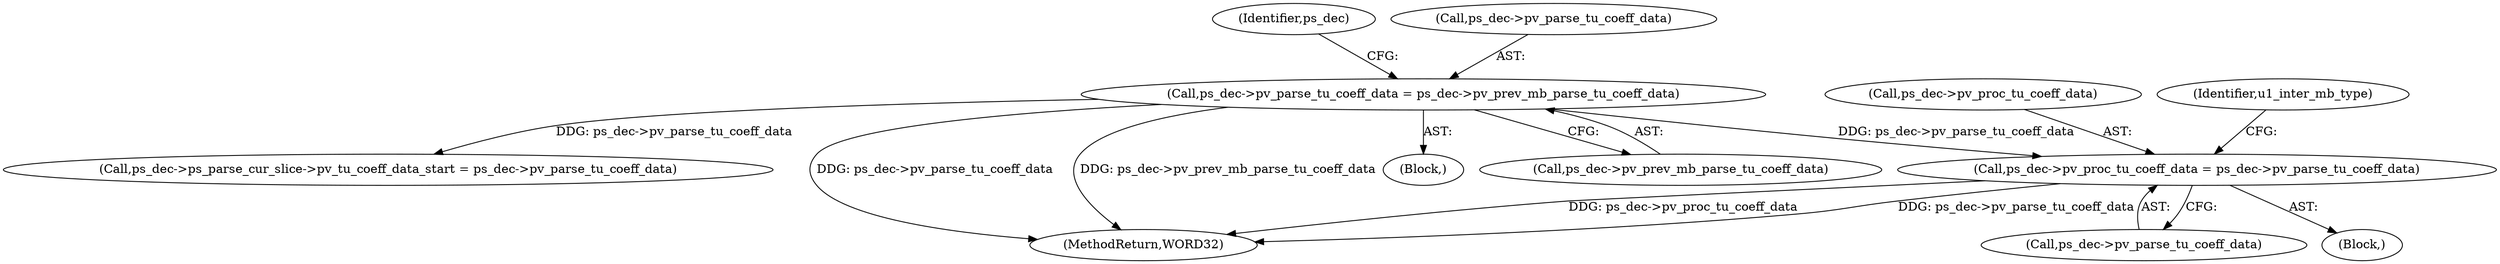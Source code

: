 digraph "0_Android_4a524d3a8ae9aa20c36430008e6bd429443f8f1d_1@pointer" {
"1000841" [label="(Call,ps_dec->pv_proc_tu_coeff_data = ps_dec->pv_parse_tu_coeff_data)"];
"1000552" [label="(Call,ps_dec->pv_parse_tu_coeff_data = ps_dec->pv_prev_mb_parse_tu_coeff_data)"];
"1000556" [label="(Call,ps_dec->pv_prev_mb_parse_tu_coeff_data)"];
"1000840" [label="(Block,)"];
"1000830" [label="(Call,ps_dec->ps_parse_cur_slice->pv_tu_coeff_data_start = ps_dec->pv_parse_tu_coeff_data)"];
"1000561" [label="(Identifier,ps_dec)"];
"1000845" [label="(Call,ps_dec->pv_parse_tu_coeff_data)"];
"1001284" [label="(MethodReturn,WORD32)"];
"1000552" [label="(Call,ps_dec->pv_parse_tu_coeff_data = ps_dec->pv_prev_mb_parse_tu_coeff_data)"];
"1000842" [label="(Call,ps_dec->pv_proc_tu_coeff_data)"];
"1000486" [label="(Block,)"];
"1000553" [label="(Call,ps_dec->pv_parse_tu_coeff_data)"];
"1000849" [label="(Identifier,u1_inter_mb_type)"];
"1000841" [label="(Call,ps_dec->pv_proc_tu_coeff_data = ps_dec->pv_parse_tu_coeff_data)"];
"1000841" -> "1000840"  [label="AST: "];
"1000841" -> "1000845"  [label="CFG: "];
"1000842" -> "1000841"  [label="AST: "];
"1000845" -> "1000841"  [label="AST: "];
"1000849" -> "1000841"  [label="CFG: "];
"1000841" -> "1001284"  [label="DDG: ps_dec->pv_proc_tu_coeff_data"];
"1000841" -> "1001284"  [label="DDG: ps_dec->pv_parse_tu_coeff_data"];
"1000552" -> "1000841"  [label="DDG: ps_dec->pv_parse_tu_coeff_data"];
"1000552" -> "1000486"  [label="AST: "];
"1000552" -> "1000556"  [label="CFG: "];
"1000553" -> "1000552"  [label="AST: "];
"1000556" -> "1000552"  [label="AST: "];
"1000561" -> "1000552"  [label="CFG: "];
"1000552" -> "1001284"  [label="DDG: ps_dec->pv_parse_tu_coeff_data"];
"1000552" -> "1001284"  [label="DDG: ps_dec->pv_prev_mb_parse_tu_coeff_data"];
"1000552" -> "1000830"  [label="DDG: ps_dec->pv_parse_tu_coeff_data"];
}
